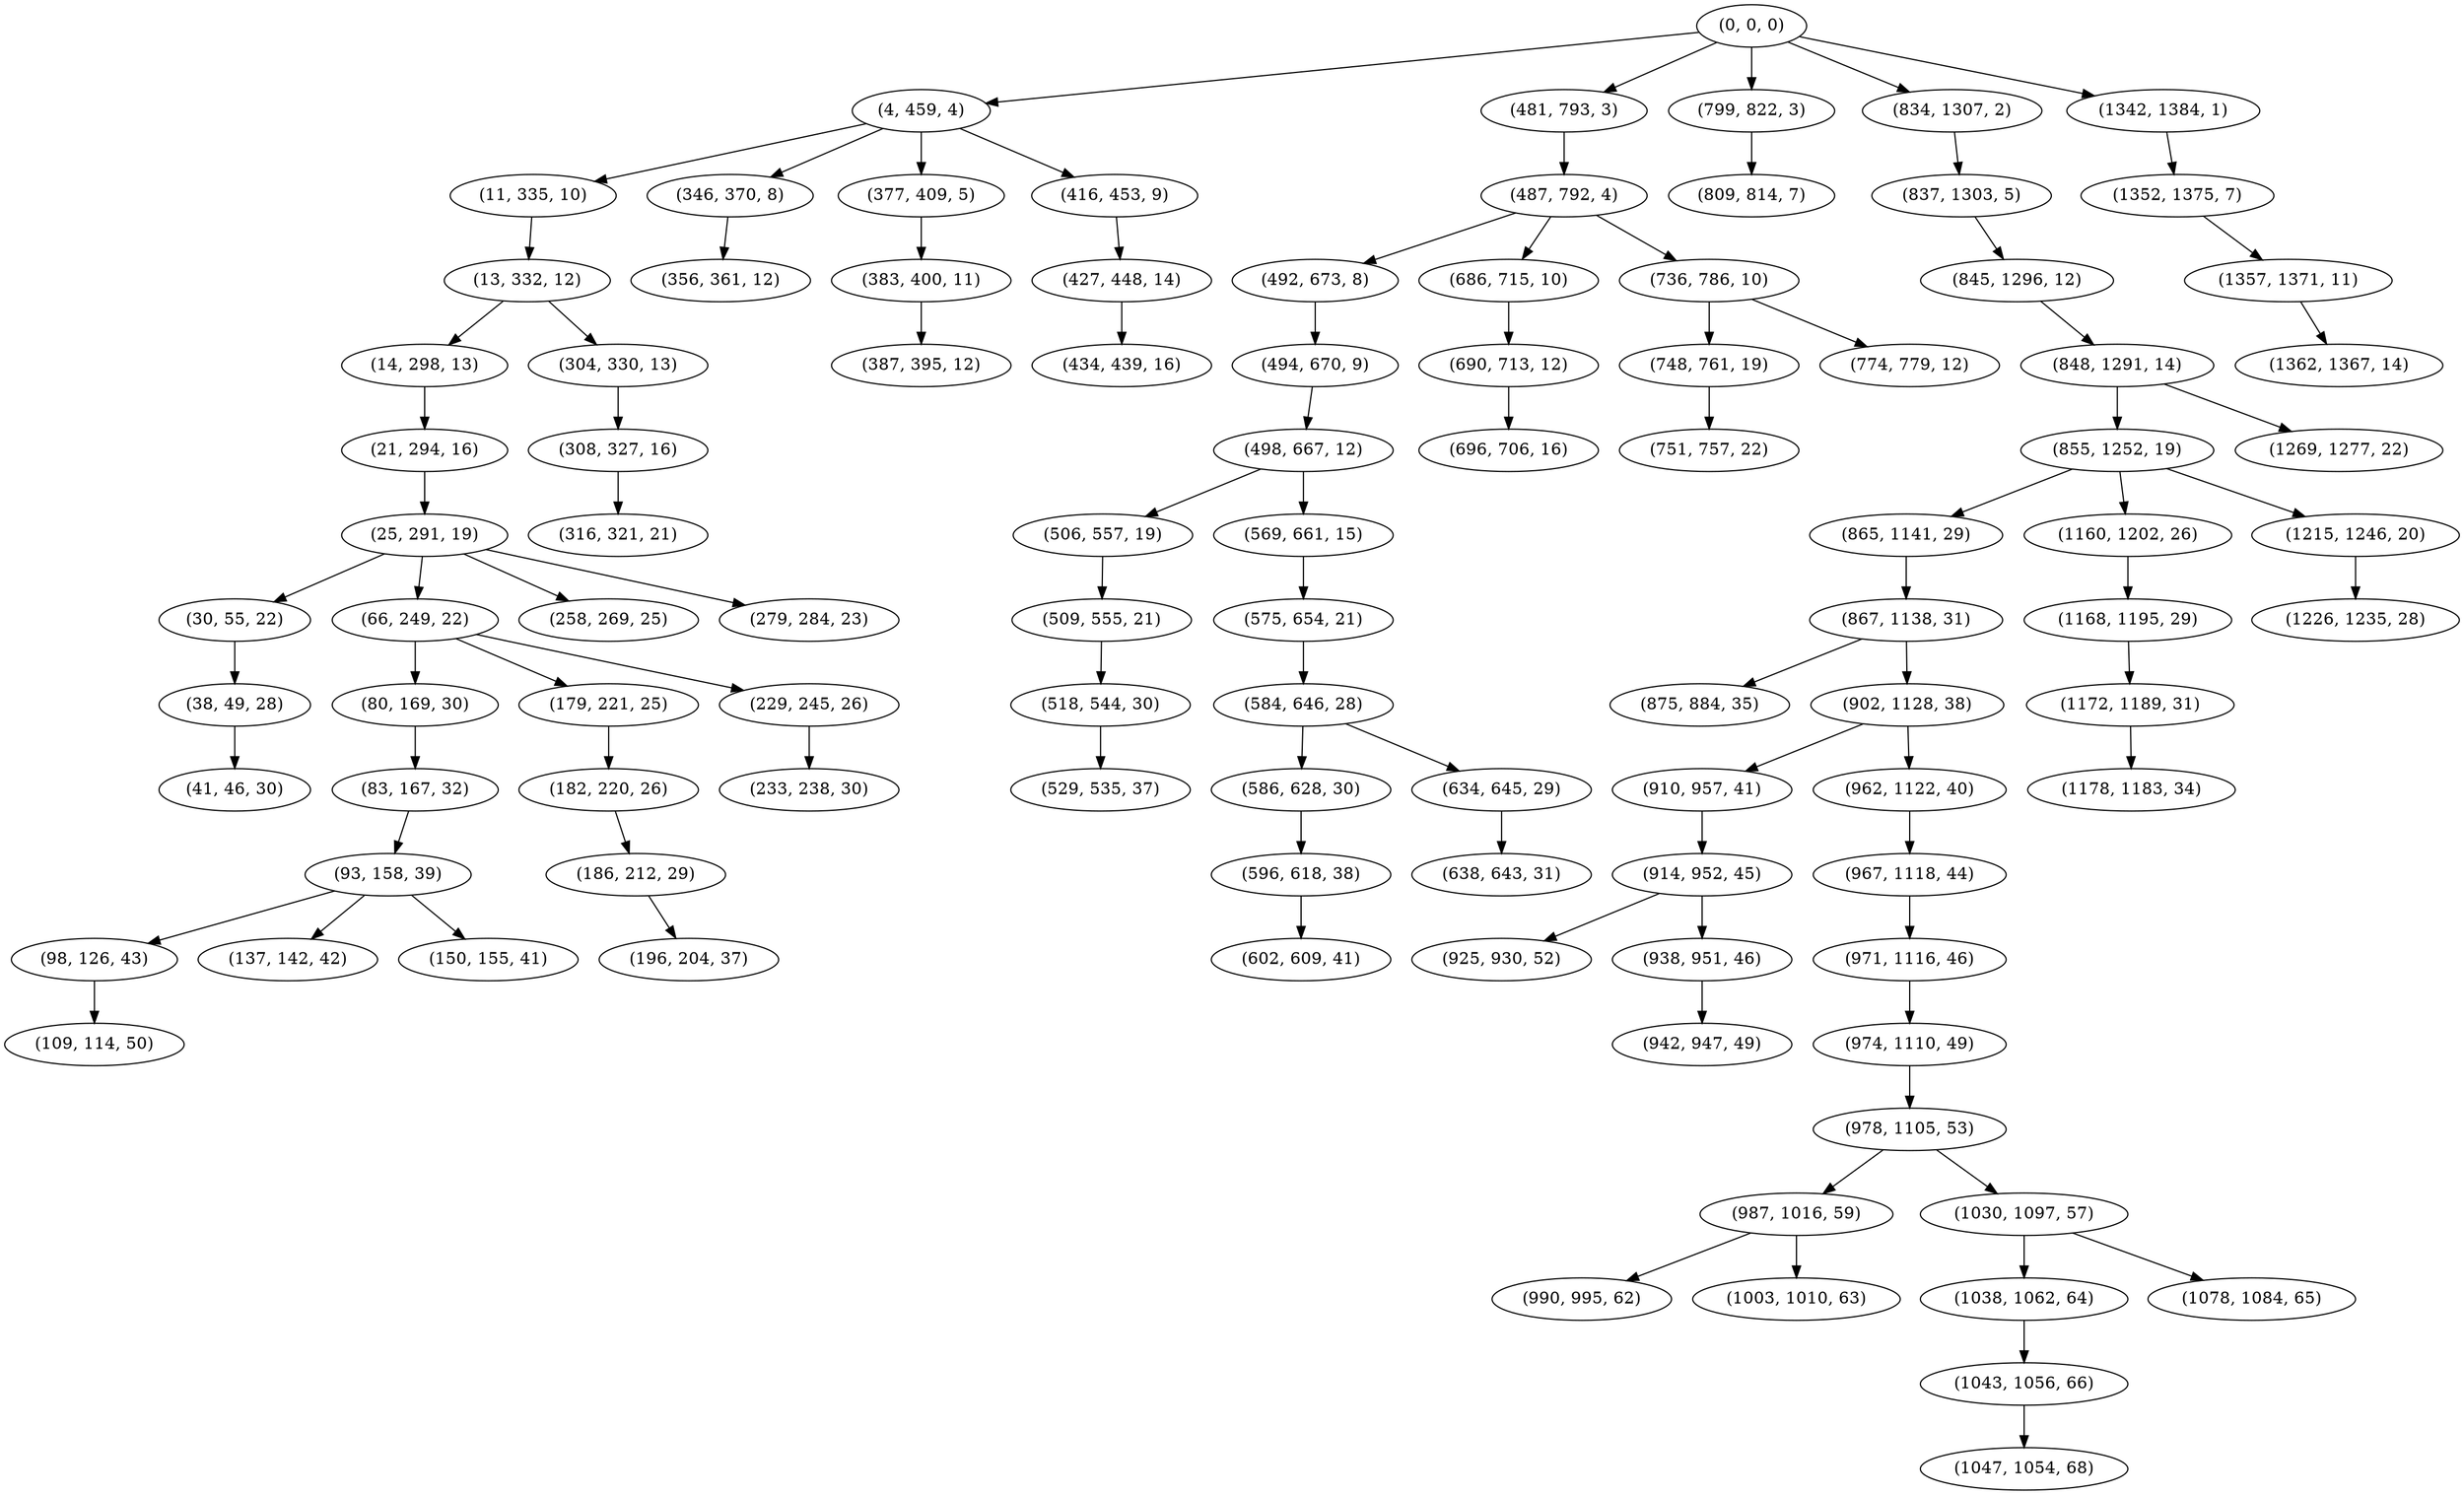 digraph tree {
    "(0, 0, 0)";
    "(4, 459, 4)";
    "(11, 335, 10)";
    "(13, 332, 12)";
    "(14, 298, 13)";
    "(21, 294, 16)";
    "(25, 291, 19)";
    "(30, 55, 22)";
    "(38, 49, 28)";
    "(41, 46, 30)";
    "(66, 249, 22)";
    "(80, 169, 30)";
    "(83, 167, 32)";
    "(93, 158, 39)";
    "(98, 126, 43)";
    "(109, 114, 50)";
    "(137, 142, 42)";
    "(150, 155, 41)";
    "(179, 221, 25)";
    "(182, 220, 26)";
    "(186, 212, 29)";
    "(196, 204, 37)";
    "(229, 245, 26)";
    "(233, 238, 30)";
    "(258, 269, 25)";
    "(279, 284, 23)";
    "(304, 330, 13)";
    "(308, 327, 16)";
    "(316, 321, 21)";
    "(346, 370, 8)";
    "(356, 361, 12)";
    "(377, 409, 5)";
    "(383, 400, 11)";
    "(387, 395, 12)";
    "(416, 453, 9)";
    "(427, 448, 14)";
    "(434, 439, 16)";
    "(481, 793, 3)";
    "(487, 792, 4)";
    "(492, 673, 8)";
    "(494, 670, 9)";
    "(498, 667, 12)";
    "(506, 557, 19)";
    "(509, 555, 21)";
    "(518, 544, 30)";
    "(529, 535, 37)";
    "(569, 661, 15)";
    "(575, 654, 21)";
    "(584, 646, 28)";
    "(586, 628, 30)";
    "(596, 618, 38)";
    "(602, 609, 41)";
    "(634, 645, 29)";
    "(638, 643, 31)";
    "(686, 715, 10)";
    "(690, 713, 12)";
    "(696, 706, 16)";
    "(736, 786, 10)";
    "(748, 761, 19)";
    "(751, 757, 22)";
    "(774, 779, 12)";
    "(799, 822, 3)";
    "(809, 814, 7)";
    "(834, 1307, 2)";
    "(837, 1303, 5)";
    "(845, 1296, 12)";
    "(848, 1291, 14)";
    "(855, 1252, 19)";
    "(865, 1141, 29)";
    "(867, 1138, 31)";
    "(875, 884, 35)";
    "(902, 1128, 38)";
    "(910, 957, 41)";
    "(914, 952, 45)";
    "(925, 930, 52)";
    "(938, 951, 46)";
    "(942, 947, 49)";
    "(962, 1122, 40)";
    "(967, 1118, 44)";
    "(971, 1116, 46)";
    "(974, 1110, 49)";
    "(978, 1105, 53)";
    "(987, 1016, 59)";
    "(990, 995, 62)";
    "(1003, 1010, 63)";
    "(1030, 1097, 57)";
    "(1038, 1062, 64)";
    "(1043, 1056, 66)";
    "(1047, 1054, 68)";
    "(1078, 1084, 65)";
    "(1160, 1202, 26)";
    "(1168, 1195, 29)";
    "(1172, 1189, 31)";
    "(1178, 1183, 34)";
    "(1215, 1246, 20)";
    "(1226, 1235, 28)";
    "(1269, 1277, 22)";
    "(1342, 1384, 1)";
    "(1352, 1375, 7)";
    "(1357, 1371, 11)";
    "(1362, 1367, 14)";
    "(0, 0, 0)" -> "(4, 459, 4)";
    "(0, 0, 0)" -> "(481, 793, 3)";
    "(0, 0, 0)" -> "(799, 822, 3)";
    "(0, 0, 0)" -> "(834, 1307, 2)";
    "(0, 0, 0)" -> "(1342, 1384, 1)";
    "(4, 459, 4)" -> "(11, 335, 10)";
    "(4, 459, 4)" -> "(346, 370, 8)";
    "(4, 459, 4)" -> "(377, 409, 5)";
    "(4, 459, 4)" -> "(416, 453, 9)";
    "(11, 335, 10)" -> "(13, 332, 12)";
    "(13, 332, 12)" -> "(14, 298, 13)";
    "(13, 332, 12)" -> "(304, 330, 13)";
    "(14, 298, 13)" -> "(21, 294, 16)";
    "(21, 294, 16)" -> "(25, 291, 19)";
    "(25, 291, 19)" -> "(30, 55, 22)";
    "(25, 291, 19)" -> "(66, 249, 22)";
    "(25, 291, 19)" -> "(258, 269, 25)";
    "(25, 291, 19)" -> "(279, 284, 23)";
    "(30, 55, 22)" -> "(38, 49, 28)";
    "(38, 49, 28)" -> "(41, 46, 30)";
    "(66, 249, 22)" -> "(80, 169, 30)";
    "(66, 249, 22)" -> "(179, 221, 25)";
    "(66, 249, 22)" -> "(229, 245, 26)";
    "(80, 169, 30)" -> "(83, 167, 32)";
    "(83, 167, 32)" -> "(93, 158, 39)";
    "(93, 158, 39)" -> "(98, 126, 43)";
    "(93, 158, 39)" -> "(137, 142, 42)";
    "(93, 158, 39)" -> "(150, 155, 41)";
    "(98, 126, 43)" -> "(109, 114, 50)";
    "(179, 221, 25)" -> "(182, 220, 26)";
    "(182, 220, 26)" -> "(186, 212, 29)";
    "(186, 212, 29)" -> "(196, 204, 37)";
    "(229, 245, 26)" -> "(233, 238, 30)";
    "(304, 330, 13)" -> "(308, 327, 16)";
    "(308, 327, 16)" -> "(316, 321, 21)";
    "(346, 370, 8)" -> "(356, 361, 12)";
    "(377, 409, 5)" -> "(383, 400, 11)";
    "(383, 400, 11)" -> "(387, 395, 12)";
    "(416, 453, 9)" -> "(427, 448, 14)";
    "(427, 448, 14)" -> "(434, 439, 16)";
    "(481, 793, 3)" -> "(487, 792, 4)";
    "(487, 792, 4)" -> "(492, 673, 8)";
    "(487, 792, 4)" -> "(686, 715, 10)";
    "(487, 792, 4)" -> "(736, 786, 10)";
    "(492, 673, 8)" -> "(494, 670, 9)";
    "(494, 670, 9)" -> "(498, 667, 12)";
    "(498, 667, 12)" -> "(506, 557, 19)";
    "(498, 667, 12)" -> "(569, 661, 15)";
    "(506, 557, 19)" -> "(509, 555, 21)";
    "(509, 555, 21)" -> "(518, 544, 30)";
    "(518, 544, 30)" -> "(529, 535, 37)";
    "(569, 661, 15)" -> "(575, 654, 21)";
    "(575, 654, 21)" -> "(584, 646, 28)";
    "(584, 646, 28)" -> "(586, 628, 30)";
    "(584, 646, 28)" -> "(634, 645, 29)";
    "(586, 628, 30)" -> "(596, 618, 38)";
    "(596, 618, 38)" -> "(602, 609, 41)";
    "(634, 645, 29)" -> "(638, 643, 31)";
    "(686, 715, 10)" -> "(690, 713, 12)";
    "(690, 713, 12)" -> "(696, 706, 16)";
    "(736, 786, 10)" -> "(748, 761, 19)";
    "(736, 786, 10)" -> "(774, 779, 12)";
    "(748, 761, 19)" -> "(751, 757, 22)";
    "(799, 822, 3)" -> "(809, 814, 7)";
    "(834, 1307, 2)" -> "(837, 1303, 5)";
    "(837, 1303, 5)" -> "(845, 1296, 12)";
    "(845, 1296, 12)" -> "(848, 1291, 14)";
    "(848, 1291, 14)" -> "(855, 1252, 19)";
    "(848, 1291, 14)" -> "(1269, 1277, 22)";
    "(855, 1252, 19)" -> "(865, 1141, 29)";
    "(855, 1252, 19)" -> "(1160, 1202, 26)";
    "(855, 1252, 19)" -> "(1215, 1246, 20)";
    "(865, 1141, 29)" -> "(867, 1138, 31)";
    "(867, 1138, 31)" -> "(875, 884, 35)";
    "(867, 1138, 31)" -> "(902, 1128, 38)";
    "(902, 1128, 38)" -> "(910, 957, 41)";
    "(902, 1128, 38)" -> "(962, 1122, 40)";
    "(910, 957, 41)" -> "(914, 952, 45)";
    "(914, 952, 45)" -> "(925, 930, 52)";
    "(914, 952, 45)" -> "(938, 951, 46)";
    "(938, 951, 46)" -> "(942, 947, 49)";
    "(962, 1122, 40)" -> "(967, 1118, 44)";
    "(967, 1118, 44)" -> "(971, 1116, 46)";
    "(971, 1116, 46)" -> "(974, 1110, 49)";
    "(974, 1110, 49)" -> "(978, 1105, 53)";
    "(978, 1105, 53)" -> "(987, 1016, 59)";
    "(978, 1105, 53)" -> "(1030, 1097, 57)";
    "(987, 1016, 59)" -> "(990, 995, 62)";
    "(987, 1016, 59)" -> "(1003, 1010, 63)";
    "(1030, 1097, 57)" -> "(1038, 1062, 64)";
    "(1030, 1097, 57)" -> "(1078, 1084, 65)";
    "(1038, 1062, 64)" -> "(1043, 1056, 66)";
    "(1043, 1056, 66)" -> "(1047, 1054, 68)";
    "(1160, 1202, 26)" -> "(1168, 1195, 29)";
    "(1168, 1195, 29)" -> "(1172, 1189, 31)";
    "(1172, 1189, 31)" -> "(1178, 1183, 34)";
    "(1215, 1246, 20)" -> "(1226, 1235, 28)";
    "(1342, 1384, 1)" -> "(1352, 1375, 7)";
    "(1352, 1375, 7)" -> "(1357, 1371, 11)";
    "(1357, 1371, 11)" -> "(1362, 1367, 14)";
}
